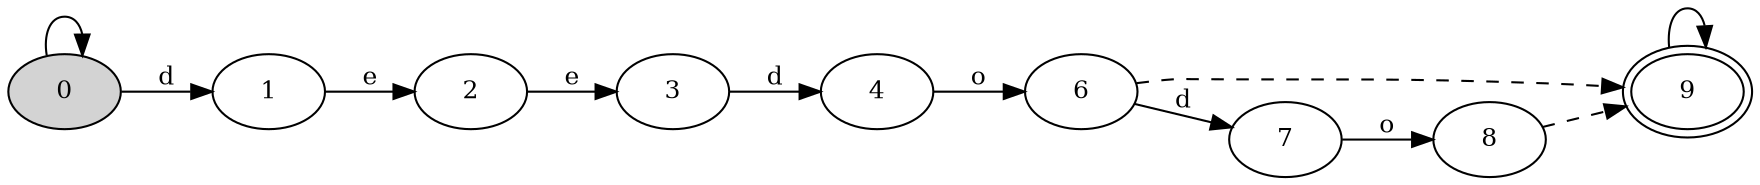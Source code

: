 digraph "SFA" {
rankdir=LR;

//Initial state
node [style = filled, shape = ellipse, peripheries = 1, fillcolor = "#d3d3d3ff", fontsize = 12]
0

//Final states
node [style = filled, shape = ellipse, peripheries = 2, fillcolor = white, fontsize = 12]
9

//Other states
node [style = filled, shape = ellipse, peripheries = 1, fillcolor = white, fontsize = 12]
1
2
3
4
6
7
8

//Transitions
0 -> 1 [label = "d", fontsize = 12 ];
0 -> 0 [label = "", fontsize = 12 ];
1 -> 2 [label = "e", fontsize = 12 ];
2 -> 3 [label = "e", fontsize = 12 ];
3 -> 4 [label = "d", fontsize = 12 ];
4 -> 6 [label = "o", fontsize = 12 ];
6 -> 7 [label = "d", fontsize = 12 ];
6 -> 9 [label = "", style = dashed, fontsize = 12 ];
7 -> 8 [label = "o", fontsize = 12 ];
8 -> 9 [label = "", style = dashed, fontsize = 12 ];
9 -> 9 [label = "", fontsize = 12 ];
}
